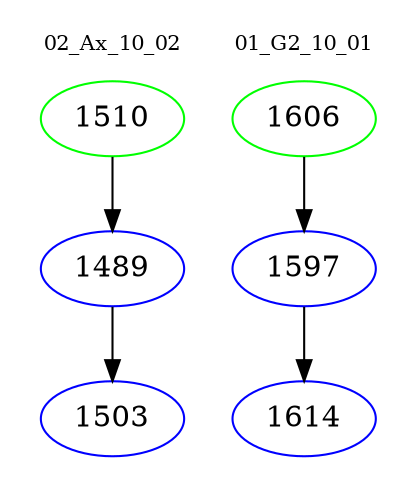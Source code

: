 digraph{
subgraph cluster_0 {
color = white
label = "02_Ax_10_02";
fontsize=10;
T0_1510 [label="1510", color="green"]
T0_1510 -> T0_1489 [color="black"]
T0_1489 [label="1489", color="blue"]
T0_1489 -> T0_1503 [color="black"]
T0_1503 [label="1503", color="blue"]
}
subgraph cluster_1 {
color = white
label = "01_G2_10_01";
fontsize=10;
T1_1606 [label="1606", color="green"]
T1_1606 -> T1_1597 [color="black"]
T1_1597 [label="1597", color="blue"]
T1_1597 -> T1_1614 [color="black"]
T1_1614 [label="1614", color="blue"]
}
}
